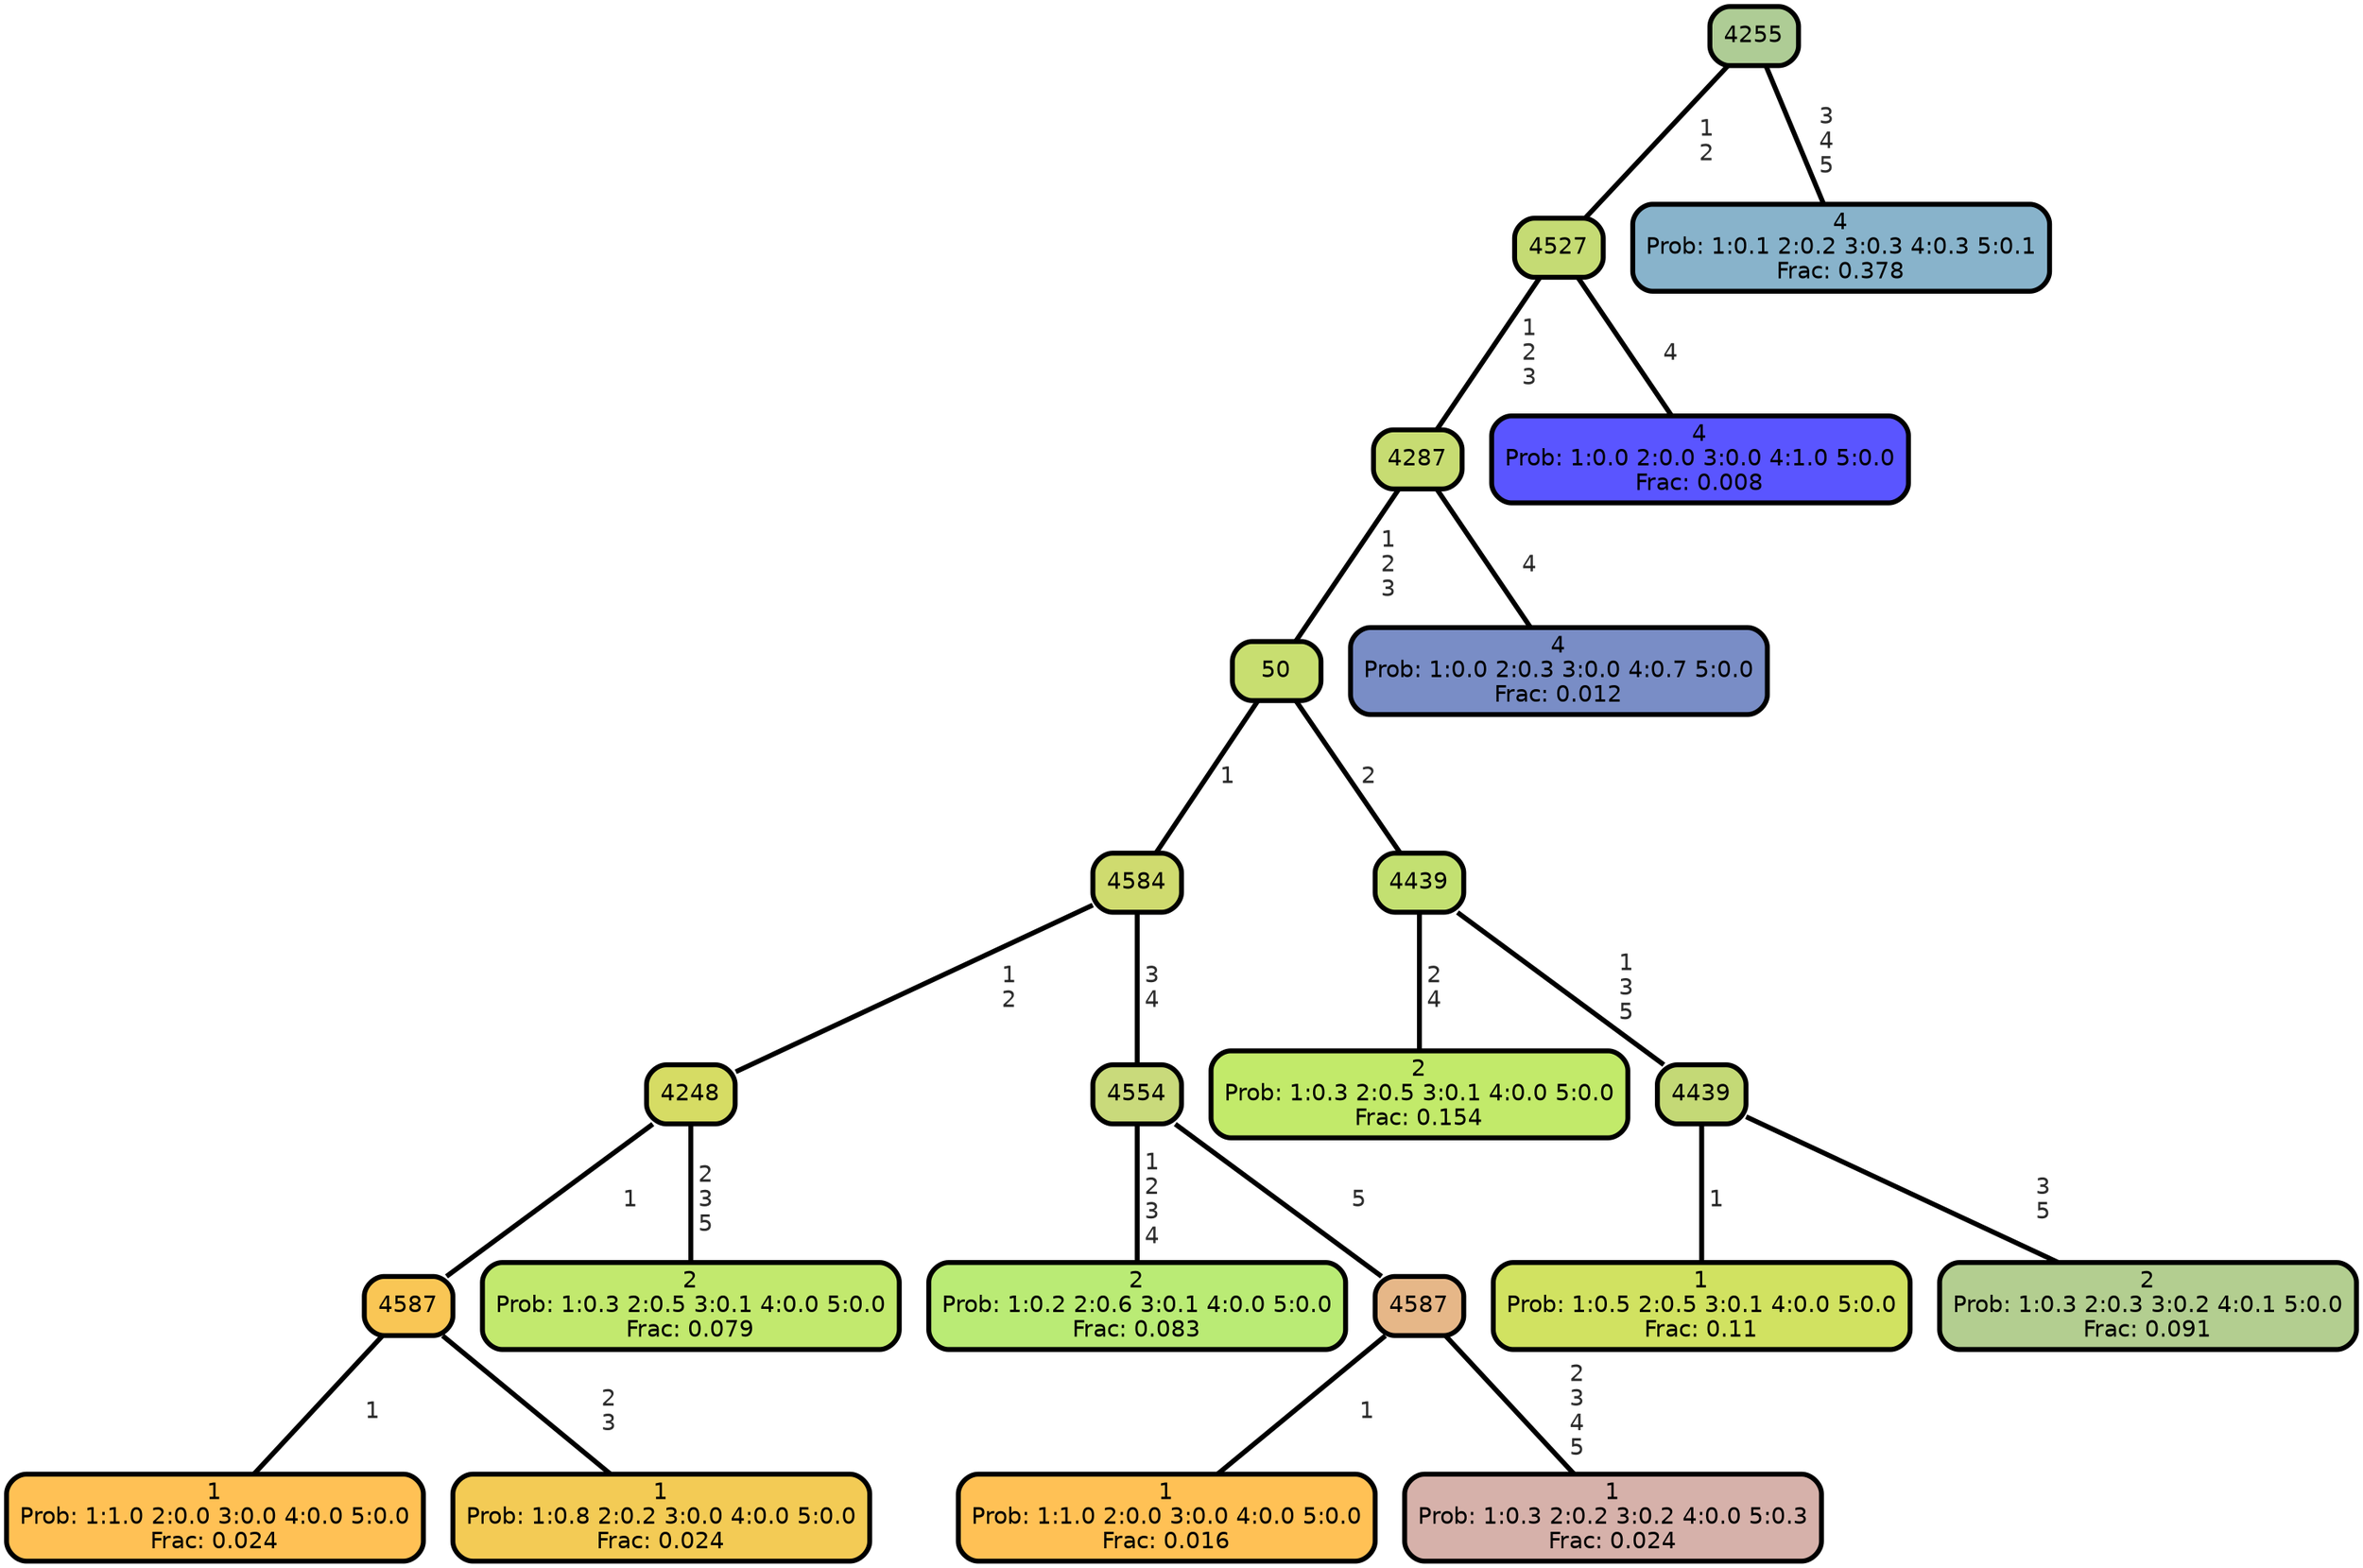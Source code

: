 graph Tree {
node [shape=box, style="filled, rounded",color="black",penwidth="3",fontcolor="black",                 fontname=helvetica] ;
graph [ranksep="0 equally", splines=straight,                 bgcolor=transparent, dpi=200] ;
edge [fontname=helvetica, fontweight=bold,fontcolor=grey14,color=black] ;
0 [label="1
Prob: 1:1.0 2:0.0 3:0.0 4:0.0 5:0.0
Frac: 0.024", fillcolor="#ffc155"] ;
1 [label="4587", fillcolor="#f9c655"] ;
2 [label="1
Prob: 1:0.8 2:0.2 3:0.0 4:0.0 5:0.0
Frac: 0.024", fillcolor="#f3cb55"] ;
3 [label="4248", fillcolor="#d6dc64"] ;
4 [label="2
Prob: 1:0.3 2:0.5 3:0.1 4:0.0 5:0.0
Frac: 0.079", fillcolor="#c2e96e"] ;
5 [label="4584", fillcolor="#cfdb6f"] ;
6 [label="2
Prob: 1:0.2 2:0.6 3:0.1 4:0.0 5:0.0
Frac: 0.083", fillcolor="#baeb75"] ;
7 [label="4554", fillcolor="#c9da7b"] ;
8 [label="1
Prob: 1:1.0 2:0.0 3:0.0 4:0.0 5:0.0
Frac: 0.016", fillcolor="#ffc155"] ;
9 [label="4587", fillcolor="#e6b788"] ;
10 [label="1
Prob: 1:0.3 2:0.2 3:0.2 4:0.0 5:0.3
Frac: 0.024", fillcolor="#d6b1aa"] ;
11 [label="50", fillcolor="#c8de70"] ;
12 [label="2
Prob: 1:0.3 2:0.5 3:0.1 4:0.0 5:0.0
Frac: 0.154", fillcolor="#c2ea6a"] ;
13 [label="4439", fillcolor="#c3e071"] ;
14 [label="1
Prob: 1:0.5 2:0.5 3:0.1 4:0.0 5:0.0
Frac: 0.11", fillcolor="#d1e261"] ;
15 [label="4439", fillcolor="#c4d976"] ;
16 [label="2
Prob: 1:0.3 2:0.3 3:0.2 4:0.1 5:0.0
Frac: 0.091", fillcolor="#b3ce90"] ;
17 [label="4287", fillcolor="#c7dc72"] ;
18 [label="4
Prob: 1:0.0 2:0.3 3:0.0 4:0.7 5:0.0
Frac: 0.012", fillcolor="#798dc6"] ;
19 [label="4527", fillcolor="#c5db74"] ;
20 [label="4
Prob: 1:0.0 2:0.0 3:0.0 4:1.0 5:0.0
Frac: 0.008", fillcolor="#5a55ff"] ;
21 [label="4255", fillcolor="#aecc95"] ;
22 [label="4
Prob: 1:0.1 2:0.2 3:0.3 4:0.3 5:0.1
Frac: 0.378", fillcolor="#88b3cb"] ;
1 -- 0 [label=" 1",penwidth=3] ;
1 -- 2 [label=" 2\n 3",penwidth=3] ;
3 -- 1 [label=" 1",penwidth=3] ;
3 -- 4 [label=" 2\n 3\n 5",penwidth=3] ;
5 -- 3 [label=" 1\n 2",penwidth=3] ;
5 -- 7 [label=" 3\n 4",penwidth=3] ;
7 -- 6 [label=" 1\n 2\n 3\n 4",penwidth=3] ;
7 -- 9 [label=" 5",penwidth=3] ;
9 -- 8 [label=" 1",penwidth=3] ;
9 -- 10 [label=" 2\n 3\n 4\n 5",penwidth=3] ;
11 -- 5 [label=" 1",penwidth=3] ;
11 -- 13 [label=" 2",penwidth=3] ;
13 -- 12 [label=" 2\n 4",penwidth=3] ;
13 -- 15 [label=" 1\n 3\n 5",penwidth=3] ;
15 -- 14 [label=" 1",penwidth=3] ;
15 -- 16 [label=" 3\n 5",penwidth=3] ;
17 -- 11 [label=" 1\n 2\n 3",penwidth=3] ;
17 -- 18 [label=" 4",penwidth=3] ;
19 -- 17 [label=" 1\n 2\n 3",penwidth=3] ;
19 -- 20 [label=" 4",penwidth=3] ;
21 -- 19 [label=" 1\n 2",penwidth=3] ;
21 -- 22 [label=" 3\n 4\n 5",penwidth=3] ;
{rank = same;}}
